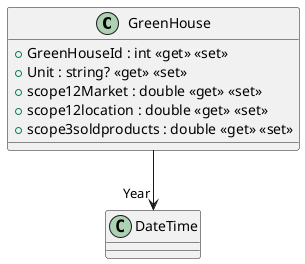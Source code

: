 @startuml
class GreenHouse {
    + GreenHouseId : int <<get>> <<set>>
    + Unit : string? <<get>> <<set>>
    + scope12Market : double <<get>> <<set>>
    + scope12location : double <<get>> <<set>>
    + scope3soldproducts : double <<get>> <<set>>
}
GreenHouse --> "Year" DateTime
@enduml

